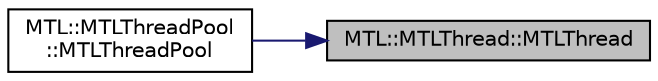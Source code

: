 digraph "MTL::MTLThread::MTLThread"
{
 // LATEX_PDF_SIZE
  edge [fontname="Helvetica",fontsize="10",labelfontname="Helvetica",labelfontsize="10"];
  node [fontname="Helvetica",fontsize="10",shape=record];
  rankdir="RL";
  Node1 [label="MTL::MTLThread::MTLThread",height=0.2,width=0.4,color="black", fillcolor="grey75", style="filled", fontcolor="black",tooltip="Construct a new MTLThread object."];
  Node1 -> Node2 [dir="back",color="midnightblue",fontsize="10",style="solid",fontname="Helvetica"];
  Node2 [label="MTL::MTLThreadPool\l::MTLThreadPool",height=0.2,width=0.4,color="black", fillcolor="white", style="filled",URL="$d4/d9b/classMTL_1_1MTLThreadPool.html#a0097f5e1fdbe0e09acfc62331f511185",tooltip="Construct a new MTLThreadPool object."];
}

